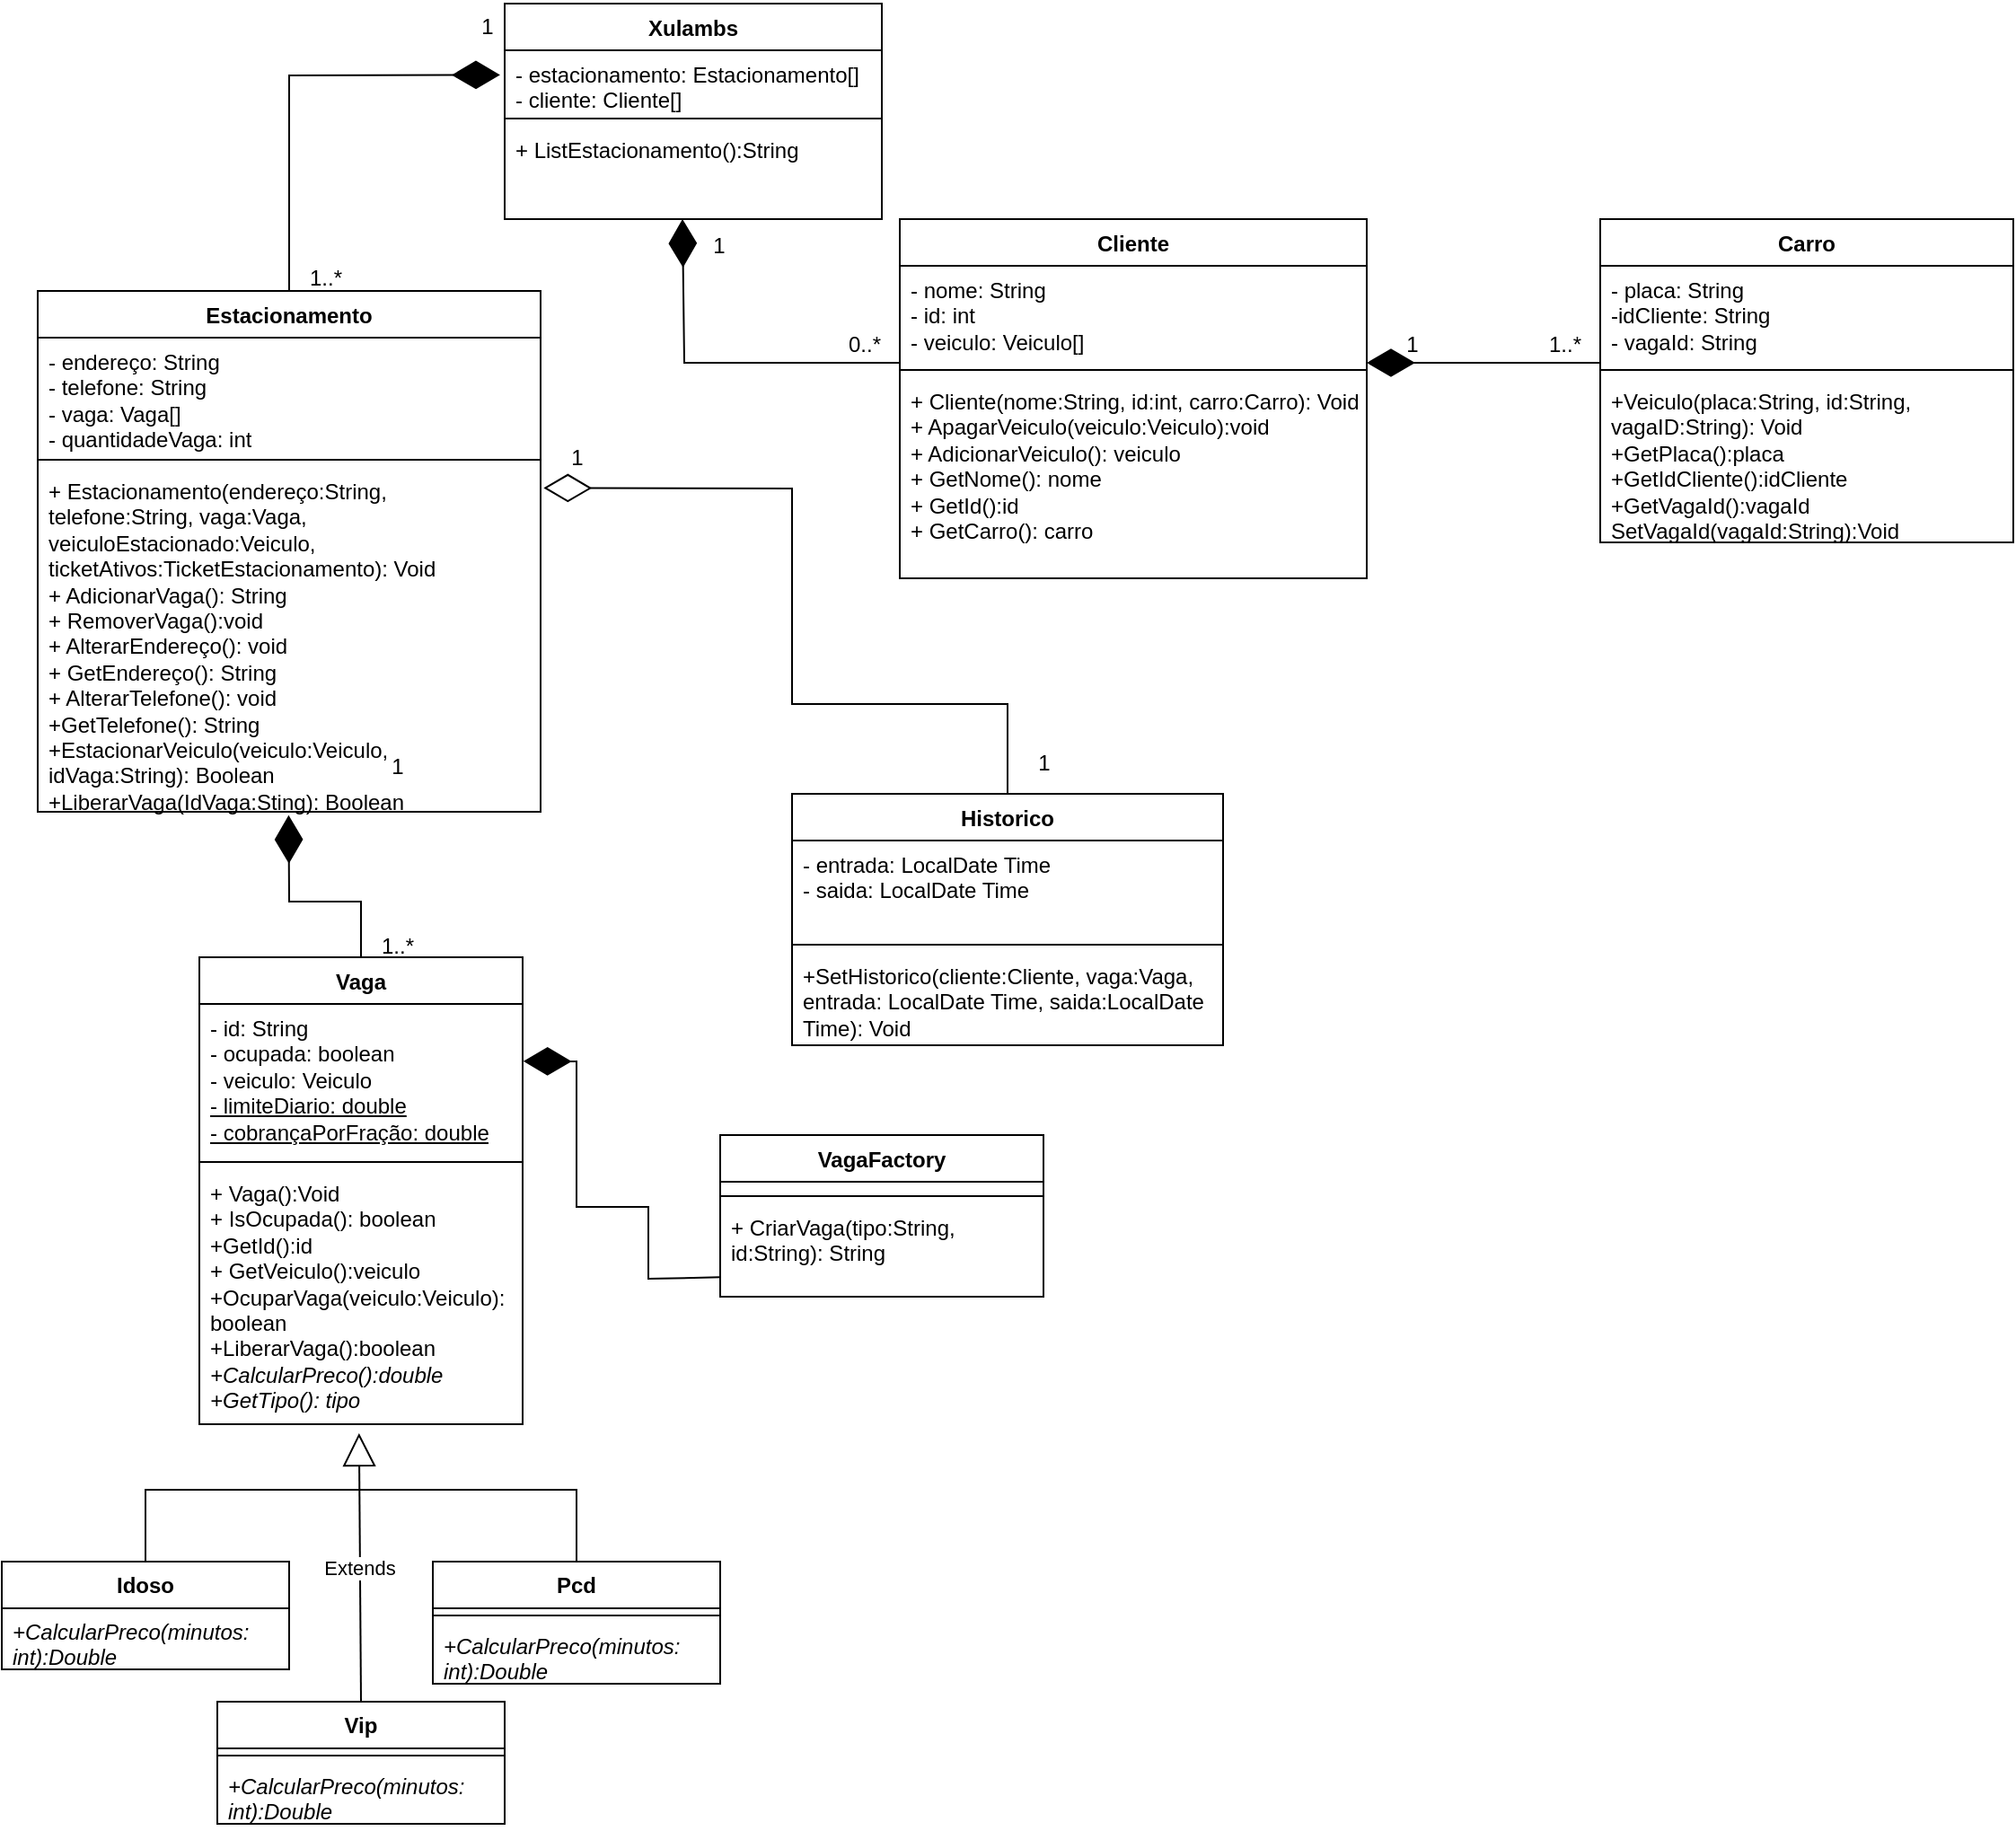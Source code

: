 <mxfile version="24.7.17">
  <diagram name="Página-1" id="fv9jJzi5jMxv1ILbsiFP">
    <mxGraphModel dx="1112" dy="469" grid="1" gridSize="10" guides="1" tooltips="1" connect="1" arrows="1" fold="1" page="1" pageScale="1" pageWidth="827" pageHeight="1169" math="0" shadow="0">
      <root>
        <mxCell id="0" />
        <mxCell id="1" parent="0" />
        <mxCell id="uLuHKNRF5myKDPDWh8ls-1" value="Xulambs" style="swimlane;fontStyle=1;align=center;verticalAlign=top;childLayout=stackLayout;horizontal=1;startSize=26;horizontalStack=0;resizeParent=1;resizeParentMax=0;resizeLast=0;collapsible=1;marginBottom=0;whiteSpace=wrap;html=1;" parent="1" vertex="1">
          <mxGeometry x="280" y="50" width="210" height="120" as="geometry" />
        </mxCell>
        <mxCell id="uLuHKNRF5myKDPDWh8ls-2" value="- estacionamento: Estacionamento[]&lt;div&gt;- cliente: Cliente[]&lt;/div&gt;" style="text;strokeColor=none;fillColor=none;align=left;verticalAlign=top;spacingLeft=4;spacingRight=4;overflow=hidden;rotatable=0;points=[[0,0.5],[1,0.5]];portConstraint=eastwest;whiteSpace=wrap;html=1;" parent="uLuHKNRF5myKDPDWh8ls-1" vertex="1">
          <mxGeometry y="26" width="210" height="34" as="geometry" />
        </mxCell>
        <mxCell id="uLuHKNRF5myKDPDWh8ls-3" value="" style="line;strokeWidth=1;fillColor=none;align=left;verticalAlign=middle;spacingTop=-1;spacingLeft=3;spacingRight=3;rotatable=0;labelPosition=right;points=[];portConstraint=eastwest;strokeColor=inherit;" parent="uLuHKNRF5myKDPDWh8ls-1" vertex="1">
          <mxGeometry y="60" width="210" height="8" as="geometry" />
        </mxCell>
        <mxCell id="uLuHKNRF5myKDPDWh8ls-4" value="+ ListEstacionamento():String" style="text;strokeColor=none;fillColor=none;align=left;verticalAlign=top;spacingLeft=4;spacingRight=4;overflow=hidden;rotatable=0;points=[[0,0.5],[1,0.5]];portConstraint=eastwest;whiteSpace=wrap;html=1;" parent="uLuHKNRF5myKDPDWh8ls-1" vertex="1">
          <mxGeometry y="68" width="210" height="52" as="geometry" />
        </mxCell>
        <mxCell id="uLuHKNRF5myKDPDWh8ls-5" value="Estacionamento" style="swimlane;fontStyle=1;align=center;verticalAlign=top;childLayout=stackLayout;horizontal=1;startSize=26;horizontalStack=0;resizeParent=1;resizeParentMax=0;resizeLast=0;collapsible=1;marginBottom=0;whiteSpace=wrap;html=1;" parent="1" vertex="1">
          <mxGeometry x="20" y="210" width="280" height="290" as="geometry" />
        </mxCell>
        <mxCell id="uLuHKNRF5myKDPDWh8ls-6" value="- endereço: String&lt;div&gt;- telefone: String&lt;/div&gt;&lt;div&gt;- vaga: Vaga[]&lt;/div&gt;&lt;div&gt;- quantidadeVaga: int&lt;/div&gt;" style="text;strokeColor=none;fillColor=none;align=left;verticalAlign=top;spacingLeft=4;spacingRight=4;overflow=hidden;rotatable=0;points=[[0,0.5],[1,0.5]];portConstraint=eastwest;whiteSpace=wrap;html=1;" parent="uLuHKNRF5myKDPDWh8ls-5" vertex="1">
          <mxGeometry y="26" width="280" height="64" as="geometry" />
        </mxCell>
        <mxCell id="uLuHKNRF5myKDPDWh8ls-7" value="" style="line;strokeWidth=1;fillColor=none;align=left;verticalAlign=middle;spacingTop=-1;spacingLeft=3;spacingRight=3;rotatable=0;labelPosition=right;points=[];portConstraint=eastwest;strokeColor=inherit;" parent="uLuHKNRF5myKDPDWh8ls-5" vertex="1">
          <mxGeometry y="90" width="280" height="8" as="geometry" />
        </mxCell>
        <mxCell id="uLuHKNRF5myKDPDWh8ls-8" value="&lt;div&gt;+ Estacionamento(endereço:String, telefone:String, vaga:Vaga, veiculoEstacionado:Veiculo, ticketAtivos:TicketEstacionamento): Void&lt;/div&gt;&lt;div&gt;&lt;span style=&quot;background-color: initial;&quot;&gt;+ AdicionarVaga(): String&lt;/span&gt;&lt;br&gt;&lt;/div&gt;&lt;div&gt;+ RemoverVaga():void&lt;/div&gt;&lt;div&gt;+ AlterarEndereço(): void&lt;/div&gt;&lt;div&gt;+ GetEndereço(): String&amp;nbsp;&lt;/div&gt;&lt;div&gt;+ AlterarTelefone(): void&amp;nbsp;&lt;/div&gt;&lt;div&gt;+GetTelefone(): String&lt;/div&gt;&lt;div&gt;+EstacionarVeiculo(veiculo:Veiculo, idVaga:String): Boolean&lt;/div&gt;&lt;div&gt;+LiberarVaga(IdVaga:Sting): Boolean&lt;/div&gt;" style="text;strokeColor=none;fillColor=none;align=left;verticalAlign=top;spacingLeft=4;spacingRight=4;overflow=hidden;rotatable=0;points=[[0,0.5],[1,0.5]];portConstraint=eastwest;whiteSpace=wrap;html=1;" parent="uLuHKNRF5myKDPDWh8ls-5" vertex="1">
          <mxGeometry y="98" width="280" height="192" as="geometry" />
        </mxCell>
        <mxCell id="uLuHKNRF5myKDPDWh8ls-13" value="" style="endArrow=diamondThin;endFill=1;endSize=24;html=1;rounded=0;entryX=-0.012;entryY=0.403;entryDx=0;entryDy=0;exitX=0.5;exitY=0;exitDx=0;exitDy=0;entryPerimeter=0;" parent="1" source="uLuHKNRF5myKDPDWh8ls-5" target="uLuHKNRF5myKDPDWh8ls-2" edge="1">
          <mxGeometry width="160" relative="1" as="geometry">
            <mxPoint x="200" y="240" as="sourcePoint" />
            <mxPoint x="270" y="90" as="targetPoint" />
            <Array as="points">
              <mxPoint x="160" y="90" />
            </Array>
          </mxGeometry>
        </mxCell>
        <mxCell id="uLuHKNRF5myKDPDWh8ls-14" value="Cliente" style="swimlane;fontStyle=1;align=center;verticalAlign=top;childLayout=stackLayout;horizontal=1;startSize=26;horizontalStack=0;resizeParent=1;resizeParentMax=0;resizeLast=0;collapsible=1;marginBottom=0;whiteSpace=wrap;html=1;" parent="1" vertex="1">
          <mxGeometry x="500" y="170" width="260" height="200" as="geometry" />
        </mxCell>
        <mxCell id="uLuHKNRF5myKDPDWh8ls-15" value="- nome: String&lt;div&gt;- id: int&lt;/div&gt;&lt;div&gt;- veiculo: Veiculo[]&lt;/div&gt;" style="text;strokeColor=none;fillColor=none;align=left;verticalAlign=top;spacingLeft=4;spacingRight=4;overflow=hidden;rotatable=0;points=[[0,0.5],[1,0.5]];portConstraint=eastwest;whiteSpace=wrap;html=1;" parent="uLuHKNRF5myKDPDWh8ls-14" vertex="1">
          <mxGeometry y="26" width="260" height="54" as="geometry" />
        </mxCell>
        <mxCell id="uLuHKNRF5myKDPDWh8ls-16" value="" style="line;strokeWidth=1;fillColor=none;align=left;verticalAlign=middle;spacingTop=-1;spacingLeft=3;spacingRight=3;rotatable=0;labelPosition=right;points=[];portConstraint=eastwest;strokeColor=inherit;" parent="uLuHKNRF5myKDPDWh8ls-14" vertex="1">
          <mxGeometry y="80" width="260" height="8" as="geometry" />
        </mxCell>
        <mxCell id="uLuHKNRF5myKDPDWh8ls-17" value="+ Cliente(nome:String, id:int, carro:Carro): Void&lt;div&gt;+ ApagarVeiculo(veiculo:Veiculo):void&lt;/div&gt;&lt;div&gt;+ AdicionarVeiculo(): veiculo&lt;/div&gt;&lt;div&gt;+ GetNome(): nome&lt;/div&gt;&lt;div&gt;+ GetId():id&lt;/div&gt;&lt;div&gt;&lt;span style=&quot;background-color: initial;&quot;&gt;+ GetCarro(): carro&lt;/span&gt;&lt;br&gt;&lt;/div&gt;" style="text;strokeColor=none;fillColor=none;align=left;verticalAlign=top;spacingLeft=4;spacingRight=4;overflow=hidden;rotatable=0;points=[[0,0.5],[1,0.5]];portConstraint=eastwest;whiteSpace=wrap;html=1;" parent="uLuHKNRF5myKDPDWh8ls-14" vertex="1">
          <mxGeometry y="88" width="260" height="112" as="geometry" />
        </mxCell>
        <mxCell id="uLuHKNRF5myKDPDWh8ls-18" value="Historico" style="swimlane;fontStyle=1;align=center;verticalAlign=top;childLayout=stackLayout;horizontal=1;startSize=26;horizontalStack=0;resizeParent=1;resizeParentMax=0;resizeLast=0;collapsible=1;marginBottom=0;whiteSpace=wrap;html=1;" parent="1" vertex="1">
          <mxGeometry x="440" y="490" width="240" height="140" as="geometry" />
        </mxCell>
        <mxCell id="uLuHKNRF5myKDPDWh8ls-19" value="- entrada: LocalDate Time&lt;div&gt;- saida:&amp;nbsp;&lt;span style=&quot;background-color: initial;&quot;&gt;LocalDate Time&lt;/span&gt;&lt;/div&gt;" style="text;strokeColor=none;fillColor=none;align=left;verticalAlign=top;spacingLeft=4;spacingRight=4;overflow=hidden;rotatable=0;points=[[0,0.5],[1,0.5]];portConstraint=eastwest;whiteSpace=wrap;html=1;" parent="uLuHKNRF5myKDPDWh8ls-18" vertex="1">
          <mxGeometry y="26" width="240" height="54" as="geometry" />
        </mxCell>
        <mxCell id="uLuHKNRF5myKDPDWh8ls-20" value="" style="line;strokeWidth=1;fillColor=none;align=left;verticalAlign=middle;spacingTop=-1;spacingLeft=3;spacingRight=3;rotatable=0;labelPosition=right;points=[];portConstraint=eastwest;strokeColor=inherit;" parent="uLuHKNRF5myKDPDWh8ls-18" vertex="1">
          <mxGeometry y="80" width="240" height="8" as="geometry" />
        </mxCell>
        <mxCell id="uLuHKNRF5myKDPDWh8ls-21" value="+SetHistorico(cliente:Cliente, vaga:Vaga, entrada: LocalDate Time, saida:LocalDate Time): Void&lt;div&gt;&lt;br&gt;&lt;/div&gt;" style="text;strokeColor=none;fillColor=none;align=left;verticalAlign=top;spacingLeft=4;spacingRight=4;overflow=hidden;rotatable=0;points=[[0,0.5],[1,0.5]];portConstraint=eastwest;whiteSpace=wrap;html=1;" parent="uLuHKNRF5myKDPDWh8ls-18" vertex="1">
          <mxGeometry y="88" width="240" height="52" as="geometry" />
        </mxCell>
        <mxCell id="uLuHKNRF5myKDPDWh8ls-24" value="" style="endArrow=diamondThin;endFill=1;endSize=24;html=1;rounded=0;" parent="1" edge="1">
          <mxGeometry width="160" relative="1" as="geometry">
            <mxPoint x="890" y="250" as="sourcePoint" />
            <mxPoint x="760" y="250" as="targetPoint" />
          </mxGeometry>
        </mxCell>
        <mxCell id="uLuHKNRF5myKDPDWh8ls-25" value="Carro" style="swimlane;fontStyle=1;align=center;verticalAlign=top;childLayout=stackLayout;horizontal=1;startSize=26;horizontalStack=0;resizeParent=1;resizeParentMax=0;resizeLast=0;collapsible=1;marginBottom=0;whiteSpace=wrap;html=1;" parent="1" vertex="1">
          <mxGeometry x="890" y="170" width="230" height="180" as="geometry" />
        </mxCell>
        <mxCell id="uLuHKNRF5myKDPDWh8ls-26" value="- placa: String&lt;div&gt;-idCliente: String&lt;/div&gt;&lt;div&gt;- vagaId: String&lt;/div&gt;" style="text;strokeColor=none;fillColor=none;align=left;verticalAlign=top;spacingLeft=4;spacingRight=4;overflow=hidden;rotatable=0;points=[[0,0.5],[1,0.5]];portConstraint=eastwest;whiteSpace=wrap;html=1;" parent="uLuHKNRF5myKDPDWh8ls-25" vertex="1">
          <mxGeometry y="26" width="230" height="54" as="geometry" />
        </mxCell>
        <mxCell id="uLuHKNRF5myKDPDWh8ls-27" value="" style="line;strokeWidth=1;fillColor=none;align=left;verticalAlign=middle;spacingTop=-1;spacingLeft=3;spacingRight=3;rotatable=0;labelPosition=right;points=[];portConstraint=eastwest;strokeColor=inherit;" parent="uLuHKNRF5myKDPDWh8ls-25" vertex="1">
          <mxGeometry y="80" width="230" height="8" as="geometry" />
        </mxCell>
        <mxCell id="uLuHKNRF5myKDPDWh8ls-28" value="+Veiculo(placa:String, id:String, vagaID:String): Void&lt;div&gt;+GetPlaca():placa&lt;/div&gt;+GetIdCliente():idCliente&lt;div&gt;+GetVagaId():vagaId&lt;br&gt;&lt;/div&gt;&lt;div&gt;SetVagaId(vagaId:String):Void&lt;/div&gt;" style="text;strokeColor=none;fillColor=none;align=left;verticalAlign=top;spacingLeft=4;spacingRight=4;overflow=hidden;rotatable=0;points=[[0,0.5],[1,0.5]];portConstraint=eastwest;whiteSpace=wrap;html=1;" parent="uLuHKNRF5myKDPDWh8ls-25" vertex="1">
          <mxGeometry y="88" width="230" height="92" as="geometry" />
        </mxCell>
        <mxCell id="uLuHKNRF5myKDPDWh8ls-29" value="" style="endArrow=diamondThin;endFill=1;endSize=24;html=1;rounded=0;exitX=0;exitY=0.999;exitDx=0;exitDy=0;exitPerimeter=0;" parent="1" source="uLuHKNRF5myKDPDWh8ls-15" edge="1">
          <mxGeometry width="160" relative="1" as="geometry">
            <mxPoint x="270" y="170" as="sourcePoint" />
            <mxPoint x="379" y="170" as="targetPoint" />
            <Array as="points">
              <mxPoint x="380" y="250" />
            </Array>
          </mxGeometry>
        </mxCell>
        <mxCell id="uLuHKNRF5myKDPDWh8ls-30" value="" style="endArrow=diamondThin;endFill=0;endSize=24;html=1;rounded=0;entryX=1.006;entryY=0.061;entryDx=0;entryDy=0;entryPerimeter=0;exitX=0.5;exitY=0;exitDx=0;exitDy=0;" parent="1" source="uLuHKNRF5myKDPDWh8ls-18" target="uLuHKNRF5myKDPDWh8ls-8" edge="1">
          <mxGeometry width="160" relative="1" as="geometry">
            <mxPoint x="660" y="490" as="sourcePoint" />
            <mxPoint x="590" y="420" as="targetPoint" />
            <Array as="points">
              <mxPoint x="560" y="440" />
              <mxPoint x="440" y="440" />
              <mxPoint x="440" y="320" />
            </Array>
          </mxGeometry>
        </mxCell>
        <mxCell id="uLuHKNRF5myKDPDWh8ls-32" value="" style="endArrow=diamondThin;endFill=1;endSize=24;html=1;rounded=0;entryX=0.499;entryY=1.01;entryDx=0;entryDy=0;entryPerimeter=0;exitX=0.5;exitY=0;exitDx=0;exitDy=0;" parent="1" source="uLuHKNRF5myKDPDWh8ls-33" target="uLuHKNRF5myKDPDWh8ls-8" edge="1">
          <mxGeometry width="160" relative="1" as="geometry">
            <mxPoint x="193" y="530" as="sourcePoint" />
            <mxPoint x="310" y="630" as="targetPoint" />
            <Array as="points">
              <mxPoint x="200" y="550" />
              <mxPoint x="160" y="550" />
            </Array>
          </mxGeometry>
        </mxCell>
        <mxCell id="uLuHKNRF5myKDPDWh8ls-33" value="Vaga" style="swimlane;fontStyle=1;align=center;verticalAlign=top;childLayout=stackLayout;horizontal=1;startSize=26;horizontalStack=0;resizeParent=1;resizeParentMax=0;resizeLast=0;collapsible=1;marginBottom=0;whiteSpace=wrap;html=1;" parent="1" vertex="1">
          <mxGeometry x="110" y="581" width="180" height="260" as="geometry" />
        </mxCell>
        <mxCell id="uLuHKNRF5myKDPDWh8ls-34" value="- id: String&lt;div&gt;- ocupada: boolean&lt;/div&gt;&lt;div&gt;- veiculo: Veiculo&lt;/div&gt;&lt;div&gt;&lt;div&gt;&lt;u&gt;- limiteDiario: double&lt;/u&gt;&lt;/div&gt;&lt;div&gt;&lt;u&gt;- cobrançaPorFração: double&lt;/u&gt;&lt;/div&gt;&lt;/div&gt;" style="text;strokeColor=none;fillColor=none;align=left;verticalAlign=top;spacingLeft=4;spacingRight=4;overflow=hidden;rotatable=0;points=[[0,0.5],[1,0.5]];portConstraint=eastwest;whiteSpace=wrap;html=1;" parent="uLuHKNRF5myKDPDWh8ls-33" vertex="1">
          <mxGeometry y="26" width="180" height="84" as="geometry" />
        </mxCell>
        <mxCell id="uLuHKNRF5myKDPDWh8ls-35" value="" style="line;strokeWidth=1;fillColor=none;align=left;verticalAlign=middle;spacingTop=-1;spacingLeft=3;spacingRight=3;rotatable=0;labelPosition=right;points=[];portConstraint=eastwest;strokeColor=inherit;" parent="uLuHKNRF5myKDPDWh8ls-33" vertex="1">
          <mxGeometry y="110" width="180" height="8" as="geometry" />
        </mxCell>
        <mxCell id="uLuHKNRF5myKDPDWh8ls-36" value="&lt;div&gt;+ Vaga():Void&lt;/div&gt;&lt;div&gt;+ IsOcupada(): boolean&lt;/div&gt;&lt;div&gt;+GetId():id&lt;/div&gt;&lt;div&gt;+ GetVeiculo():veiculo&lt;/div&gt;&lt;div&gt;+OcuparVaga&lt;span style=&quot;background-color: initial;&quot;&gt;(veiculo:Veiculo): boolean&lt;/span&gt;&lt;/div&gt;&lt;div&gt;&lt;span style=&quot;background-color: initial;&quot;&gt;+LiberarVaga():boolean&lt;/span&gt;&lt;/div&gt;&lt;div&gt;&lt;span style=&quot;background-color: initial;&quot;&gt;&lt;i&gt;+CalcularPreco():double&lt;/i&gt;&lt;/span&gt;&lt;/div&gt;&lt;div&gt;&lt;span style=&quot;background-color: initial;&quot;&gt;&lt;i&gt;+GetTipo(): tipo&lt;/i&gt;&lt;/span&gt;&lt;/div&gt;" style="text;strokeColor=none;fillColor=none;align=left;verticalAlign=top;spacingLeft=4;spacingRight=4;overflow=hidden;rotatable=0;points=[[0,0.5],[1,0.5]];portConstraint=eastwest;whiteSpace=wrap;html=1;" parent="uLuHKNRF5myKDPDWh8ls-33" vertex="1">
          <mxGeometry y="118" width="180" height="142" as="geometry" />
        </mxCell>
        <mxCell id="uLuHKNRF5myKDPDWh8ls-37" value="Idoso" style="swimlane;fontStyle=1;align=center;verticalAlign=top;childLayout=stackLayout;horizontal=1;startSize=26;horizontalStack=0;resizeParent=1;resizeParentMax=0;resizeLast=0;collapsible=1;marginBottom=0;whiteSpace=wrap;html=1;" parent="1" vertex="1">
          <mxGeometry y="917.45" width="160" height="60" as="geometry" />
        </mxCell>
        <mxCell id="8kjl11NSaZ_Y-gv4Jemu-7" value="&lt;i&gt;+CalcularPreco(minutos:&lt;/i&gt;&lt;div&gt;&lt;i&gt;int):Double&lt;/i&gt;&lt;/div&gt;" style="text;strokeColor=none;fillColor=none;align=left;verticalAlign=top;spacingLeft=4;spacingRight=4;overflow=hidden;rotatable=0;points=[[0,0.5],[1,0.5]];portConstraint=eastwest;whiteSpace=wrap;html=1;" vertex="1" parent="uLuHKNRF5myKDPDWh8ls-37">
          <mxGeometry y="26" width="160" height="34" as="geometry" />
        </mxCell>
        <mxCell id="uLuHKNRF5myKDPDWh8ls-41" value="Vip" style="swimlane;fontStyle=1;align=center;verticalAlign=top;childLayout=stackLayout;horizontal=1;startSize=26;horizontalStack=0;resizeParent=1;resizeParentMax=0;resizeLast=0;collapsible=1;marginBottom=0;whiteSpace=wrap;html=1;" parent="1" vertex="1">
          <mxGeometry x="120" y="995.45" width="160" height="68" as="geometry" />
        </mxCell>
        <mxCell id="uLuHKNRF5myKDPDWh8ls-43" value="" style="line;strokeWidth=1;fillColor=none;align=left;verticalAlign=middle;spacingTop=-1;spacingLeft=3;spacingRight=3;rotatable=0;labelPosition=right;points=[];portConstraint=eastwest;strokeColor=inherit;" parent="uLuHKNRF5myKDPDWh8ls-41" vertex="1">
          <mxGeometry y="26" width="160" height="8" as="geometry" />
        </mxCell>
        <mxCell id="8kjl11NSaZ_Y-gv4Jemu-10" value="&lt;i&gt;+CalcularPreco(minutos:&lt;/i&gt;&lt;div&gt;&lt;i&gt;int):Double&lt;/i&gt;&lt;/div&gt;" style="text;strokeColor=none;fillColor=none;align=left;verticalAlign=top;spacingLeft=4;spacingRight=4;overflow=hidden;rotatable=0;points=[[0,0.5],[1,0.5]];portConstraint=eastwest;whiteSpace=wrap;html=1;" vertex="1" parent="uLuHKNRF5myKDPDWh8ls-41">
          <mxGeometry y="34" width="160" height="34" as="geometry" />
        </mxCell>
        <mxCell id="uLuHKNRF5myKDPDWh8ls-44" value="Pcd" style="swimlane;fontStyle=1;align=center;verticalAlign=top;childLayout=stackLayout;horizontal=1;startSize=26;horizontalStack=0;resizeParent=1;resizeParentMax=0;resizeLast=0;collapsible=1;marginBottom=0;whiteSpace=wrap;html=1;" parent="1" vertex="1">
          <mxGeometry x="240" y="917.45" width="160" height="68" as="geometry" />
        </mxCell>
        <mxCell id="uLuHKNRF5myKDPDWh8ls-46" value="" style="line;strokeWidth=1;fillColor=none;align=left;verticalAlign=middle;spacingTop=-1;spacingLeft=3;spacingRight=3;rotatable=0;labelPosition=right;points=[];portConstraint=eastwest;strokeColor=inherit;" parent="uLuHKNRF5myKDPDWh8ls-44" vertex="1">
          <mxGeometry y="26" width="160" height="8" as="geometry" />
        </mxCell>
        <mxCell id="8kjl11NSaZ_Y-gv4Jemu-9" value="&lt;i&gt;+CalcularPreco(minutos:&lt;/i&gt;&lt;div&gt;&lt;i&gt;int):Double&lt;/i&gt;&lt;/div&gt;" style="text;strokeColor=none;fillColor=none;align=left;verticalAlign=top;spacingLeft=4;spacingRight=4;overflow=hidden;rotatable=0;points=[[0,0.5],[1,0.5]];portConstraint=eastwest;whiteSpace=wrap;html=1;" vertex="1" parent="uLuHKNRF5myKDPDWh8ls-44">
          <mxGeometry y="34" width="160" height="34" as="geometry" />
        </mxCell>
        <mxCell id="uLuHKNRF5myKDPDWh8ls-47" value="Extends" style="endArrow=block;endSize=16;endFill=0;html=1;rounded=0;exitX=0.5;exitY=0;exitDx=0;exitDy=0;entryX=0.494;entryY=1.035;entryDx=0;entryDy=0;entryPerimeter=0;" parent="1" source="uLuHKNRF5myKDPDWh8ls-41" target="uLuHKNRF5myKDPDWh8ls-36" edge="1">
          <mxGeometry width="160" relative="1" as="geometry">
            <mxPoint x="160" y="877.45" as="sourcePoint" />
            <mxPoint x="196.04" y="870.002" as="targetPoint" />
          </mxGeometry>
        </mxCell>
        <mxCell id="uLuHKNRF5myKDPDWh8ls-48" value="" style="endArrow=none;html=1;rounded=0;entryX=0.5;entryY=0;entryDx=0;entryDy=0;" parent="1" target="uLuHKNRF5myKDPDWh8ls-44" edge="1">
          <mxGeometry width="50" height="50" relative="1" as="geometry">
            <mxPoint x="200" y="877.45" as="sourcePoint" />
            <mxPoint x="310" y="847.45" as="targetPoint" />
            <Array as="points">
              <mxPoint x="320" y="877.45" />
            </Array>
          </mxGeometry>
        </mxCell>
        <mxCell id="uLuHKNRF5myKDPDWh8ls-49" value="" style="endArrow=none;html=1;rounded=0;exitX=0.5;exitY=0;exitDx=0;exitDy=0;" parent="1" edge="1">
          <mxGeometry width="50" height="50" relative="1" as="geometry">
            <mxPoint x="80" y="917.45" as="sourcePoint" />
            <mxPoint x="200" y="877.45" as="targetPoint" />
            <Array as="points">
              <mxPoint x="80" y="877.45" />
            </Array>
          </mxGeometry>
        </mxCell>
        <mxCell id="uLuHKNRF5myKDPDWh8ls-50" value="1" style="text;html=1;align=center;verticalAlign=middle;resizable=0;points=[];autosize=1;strokeColor=none;fillColor=none;" parent="1" vertex="1">
          <mxGeometry x="205" y="460" width="30" height="30" as="geometry" />
        </mxCell>
        <mxCell id="uLuHKNRF5myKDPDWh8ls-51" value="1..*" style="text;html=1;align=center;verticalAlign=middle;resizable=0;points=[];autosize=1;strokeColor=none;fillColor=none;" parent="1" vertex="1">
          <mxGeometry x="200" y="560" width="40" height="30" as="geometry" />
        </mxCell>
        <mxCell id="uLuHKNRF5myKDPDWh8ls-52" value="1" style="text;html=1;align=center;verticalAlign=middle;resizable=0;points=[];autosize=1;strokeColor=none;fillColor=none;" parent="1" vertex="1">
          <mxGeometry x="255" y="48" width="30" height="30" as="geometry" />
        </mxCell>
        <mxCell id="uLuHKNRF5myKDPDWh8ls-53" value="1..*" style="text;html=1;align=center;verticalAlign=middle;resizable=0;points=[];autosize=1;strokeColor=none;fillColor=none;" parent="1" vertex="1">
          <mxGeometry x="160" y="188" width="40" height="30" as="geometry" />
        </mxCell>
        <mxCell id="uLuHKNRF5myKDPDWh8ls-54" value="1" style="text;html=1;align=center;verticalAlign=middle;resizable=0;points=[];autosize=1;strokeColor=none;fillColor=none;" parent="1" vertex="1">
          <mxGeometry x="384" y="170" width="30" height="30" as="geometry" />
        </mxCell>
        <mxCell id="uLuHKNRF5myKDPDWh8ls-55" value="0..*" style="text;html=1;align=center;verticalAlign=middle;resizable=0;points=[];autosize=1;strokeColor=none;fillColor=none;" parent="1" vertex="1">
          <mxGeometry x="460" y="225" width="40" height="30" as="geometry" />
        </mxCell>
        <mxCell id="uLuHKNRF5myKDPDWh8ls-56" value="1" style="text;html=1;align=center;verticalAlign=middle;resizable=0;points=[];autosize=1;strokeColor=none;fillColor=none;" parent="1" vertex="1">
          <mxGeometry x="770" y="225" width="30" height="30" as="geometry" />
        </mxCell>
        <mxCell id="uLuHKNRF5myKDPDWh8ls-57" value="1..*" style="text;html=1;align=center;verticalAlign=middle;resizable=0;points=[];autosize=1;strokeColor=none;fillColor=none;" parent="1" vertex="1">
          <mxGeometry x="850" y="225" width="40" height="30" as="geometry" />
        </mxCell>
        <mxCell id="8kjl11NSaZ_Y-gv4Jemu-11" value="VagaFactory" style="swimlane;fontStyle=1;align=center;verticalAlign=top;childLayout=stackLayout;horizontal=1;startSize=26;horizontalStack=0;resizeParent=1;resizeParentMax=0;resizeLast=0;collapsible=1;marginBottom=0;whiteSpace=wrap;html=1;" vertex="1" parent="1">
          <mxGeometry x="400" y="680" width="180" height="90" as="geometry" />
        </mxCell>
        <mxCell id="8kjl11NSaZ_Y-gv4Jemu-12" value="&lt;div&gt;&lt;div&gt;&lt;br&gt;&lt;/div&gt;&lt;/div&gt;" style="text;strokeColor=none;fillColor=none;align=left;verticalAlign=top;spacingLeft=4;spacingRight=4;overflow=hidden;rotatable=0;points=[[0,0.5],[1,0.5]];portConstraint=eastwest;whiteSpace=wrap;html=1;" vertex="1" parent="8kjl11NSaZ_Y-gv4Jemu-11">
          <mxGeometry y="26" width="180" height="4" as="geometry" />
        </mxCell>
        <mxCell id="8kjl11NSaZ_Y-gv4Jemu-13" value="" style="line;strokeWidth=1;fillColor=none;align=left;verticalAlign=middle;spacingTop=-1;spacingLeft=3;spacingRight=3;rotatable=0;labelPosition=right;points=[];portConstraint=eastwest;strokeColor=inherit;" vertex="1" parent="8kjl11NSaZ_Y-gv4Jemu-11">
          <mxGeometry y="30" width="180" height="8" as="geometry" />
        </mxCell>
        <mxCell id="8kjl11NSaZ_Y-gv4Jemu-14" value="+ CriarVaga(tipo:String, id:String): String" style="text;strokeColor=none;fillColor=none;align=left;verticalAlign=top;spacingLeft=4;spacingRight=4;overflow=hidden;rotatable=0;points=[[0,0.5],[1,0.5]];portConstraint=eastwest;whiteSpace=wrap;html=1;" vertex="1" parent="8kjl11NSaZ_Y-gv4Jemu-11">
          <mxGeometry y="38" width="180" height="52" as="geometry" />
        </mxCell>
        <mxCell id="8kjl11NSaZ_Y-gv4Jemu-15" value="" style="endArrow=diamondThin;endFill=1;endSize=24;html=1;rounded=0;entryX=1.002;entryY=0.38;entryDx=0;entryDy=0;exitX=0.001;exitY=0.792;exitDx=0;exitDy=0;exitPerimeter=0;entryPerimeter=0;" edge="1" parent="1" source="8kjl11NSaZ_Y-gv4Jemu-14" target="uLuHKNRF5myKDPDWh8ls-34">
          <mxGeometry width="160" relative="1" as="geometry">
            <mxPoint x="370" y="749" as="sourcePoint" />
            <mxPoint x="330" y="670" as="targetPoint" />
            <Array as="points">
              <mxPoint x="360" y="760" />
              <mxPoint x="360" y="720" />
              <mxPoint x="320" y="720" />
              <mxPoint x="320" y="639" />
            </Array>
          </mxGeometry>
        </mxCell>
        <mxCell id="8kjl11NSaZ_Y-gv4Jemu-17" value="1" style="text;html=1;align=center;verticalAlign=middle;resizable=0;points=[];autosize=1;strokeColor=none;fillColor=none;" vertex="1" parent="1">
          <mxGeometry x="305" y="288" width="30" height="30" as="geometry" />
        </mxCell>
        <mxCell id="8kjl11NSaZ_Y-gv4Jemu-18" value="1" style="text;html=1;align=center;verticalAlign=middle;resizable=0;points=[];autosize=1;strokeColor=none;fillColor=none;" vertex="1" parent="1">
          <mxGeometry x="565" y="458" width="30" height="30" as="geometry" />
        </mxCell>
      </root>
    </mxGraphModel>
  </diagram>
</mxfile>
